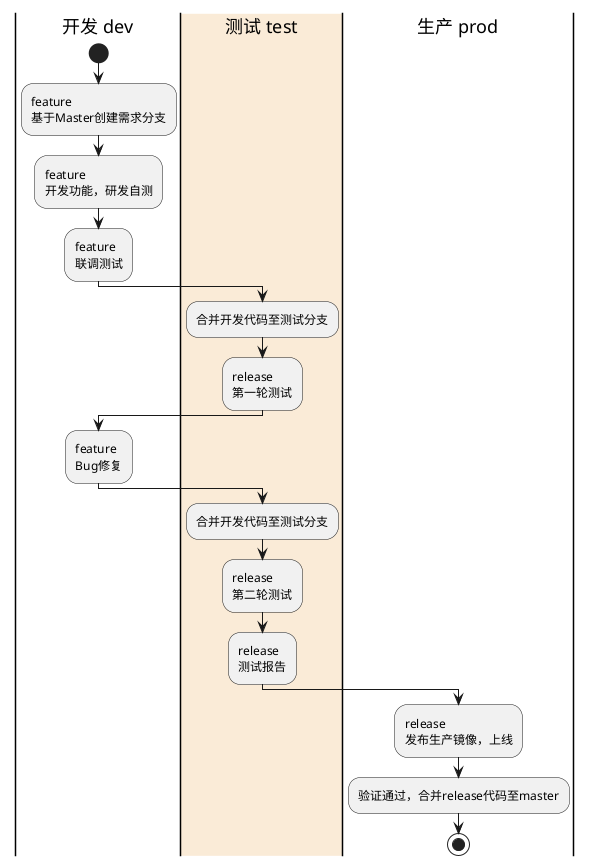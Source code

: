 @startuml
|开发 dev|
start
:feature\n基于Master创建需求分支;
:feature\n开发功能，研发自测;
:feature\n联调测试;
|#AntiqueWhite|测试 test|
:合并开发代码至测试分支;
:release\n第一轮测试;
|开发 dev|
:feature\nBug修复;
|#AntiqueWhite|测试 test|
:合并开发代码至测试分支;
:release\n第二轮测试;
:release\n测试报告;
|生产 prod|
:release\n发布生产镜像，上线;
:验证通过，合并release代码至master;
stop
@enduml
